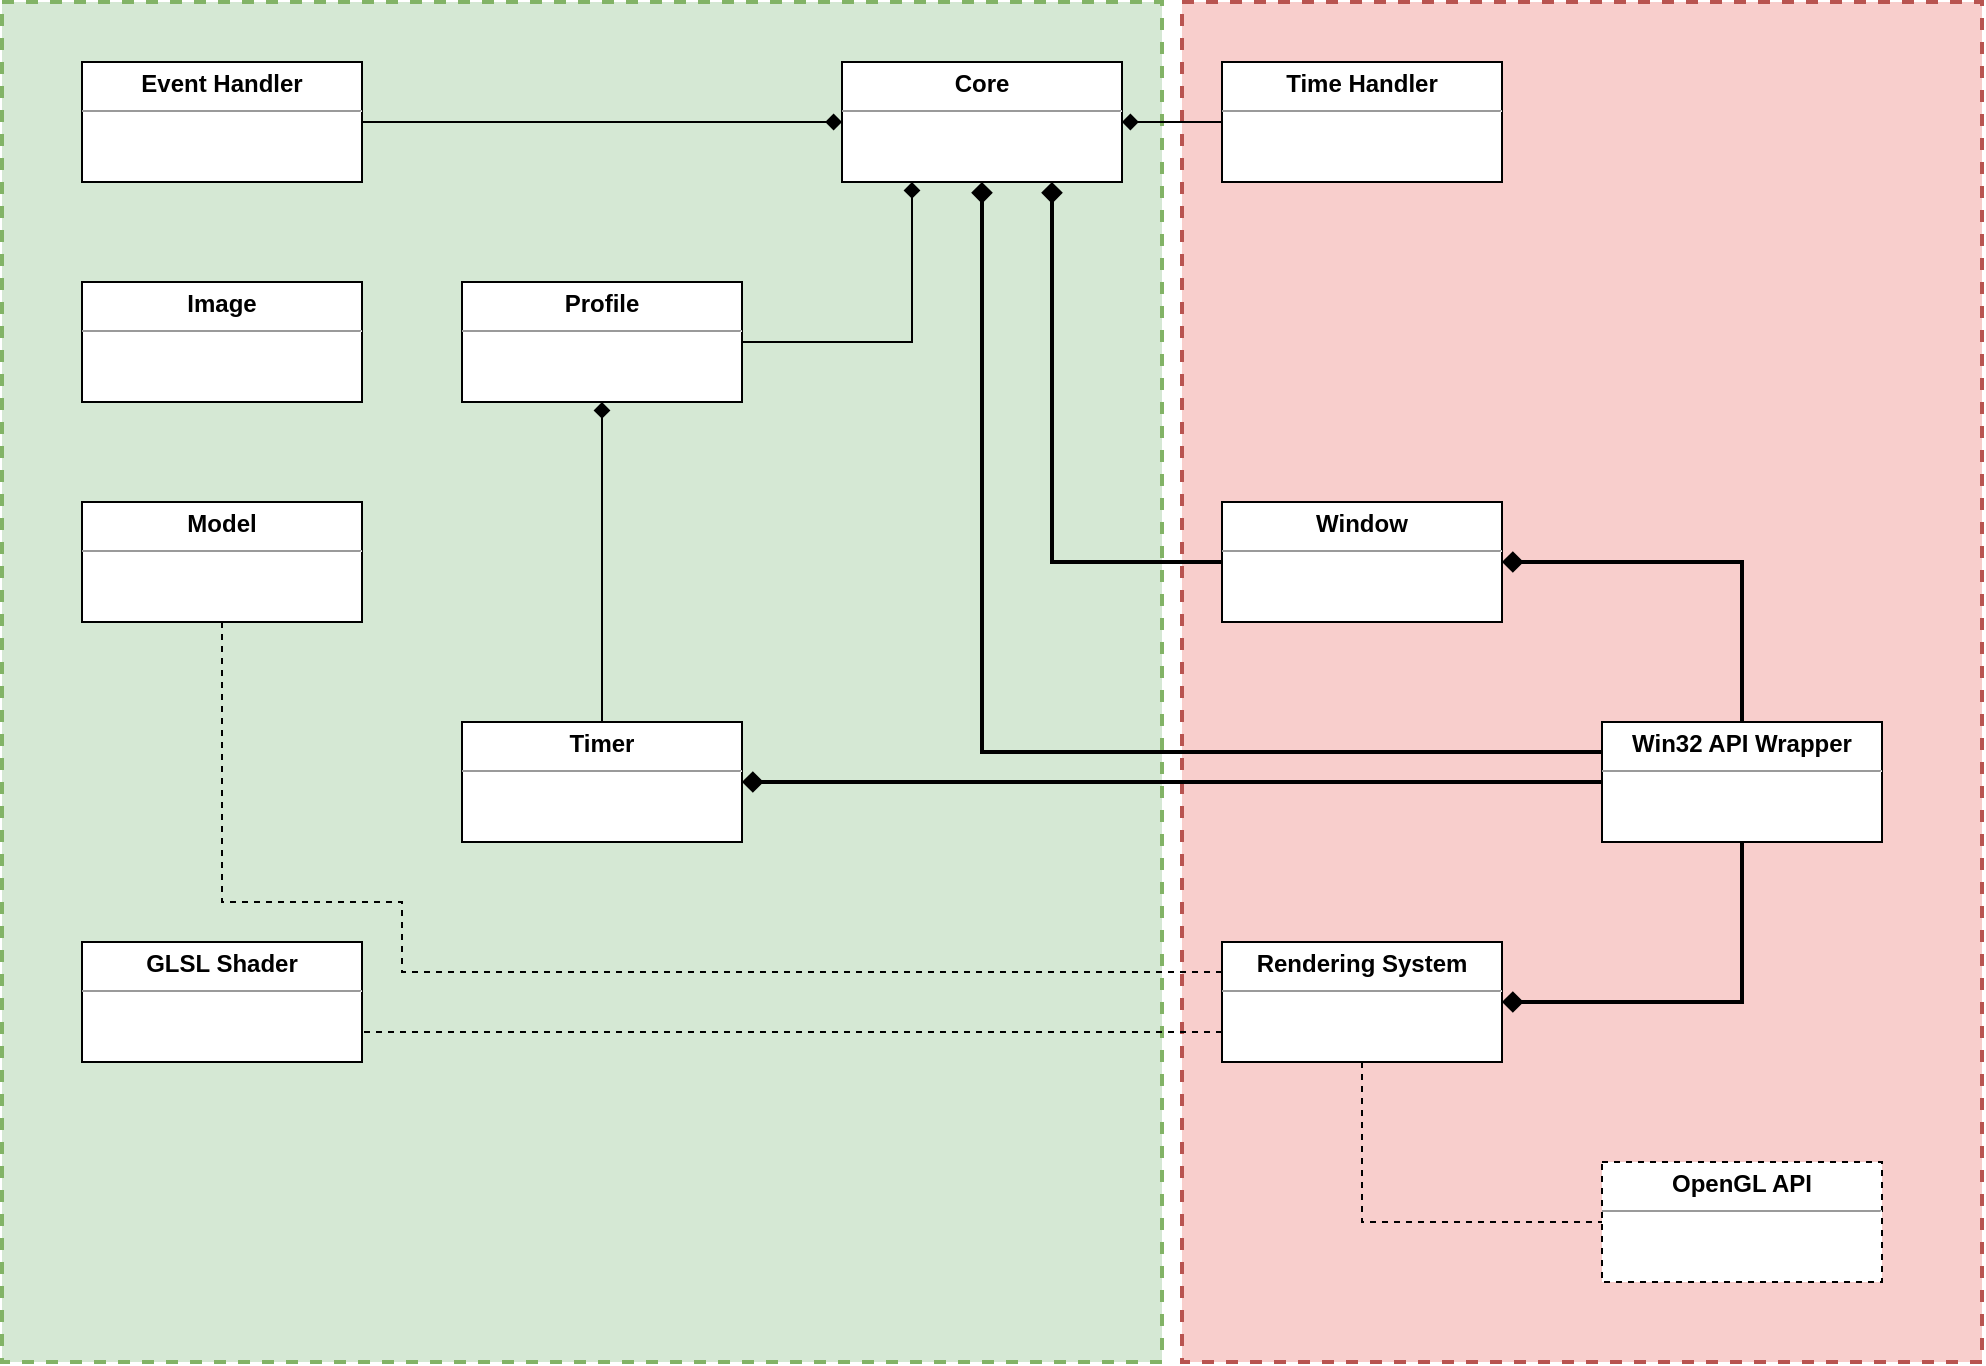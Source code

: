 <mxfile version="16.1.4" type="device"><diagram id="Kj27KNdA8-SujoAAzH3R" name="Page-1"><mxGraphModel dx="1422" dy="794" grid="1" gridSize="10" guides="1" tooltips="1" connect="1" arrows="1" fold="1" page="1" pageScale="1" pageWidth="827" pageHeight="1169" math="0" shadow="0"><root><mxCell id="0"/><mxCell id="1" parent="0"/><mxCell id="l8fZNN8RUN1IOdqyuR71-1" value="" style="rounded=0;whiteSpace=wrap;html=1;dashed=1;strokeColor=#82b366;strokeWidth=2;fillColor=#d5e8d4;" parent="1" vertex="1"><mxGeometry x="480" y="480" width="580" height="680" as="geometry"/></mxCell><mxCell id="l8fZNN8RUN1IOdqyuR71-2" value="" style="rounded=0;whiteSpace=wrap;html=1;dashed=1;strokeColor=#b85450;strokeWidth=2;fillColor=#f8cecc;" parent="1" vertex="1"><mxGeometry x="1070" y="480" width="400" height="680" as="geometry"/></mxCell><mxCell id="l8fZNN8RUN1IOdqyuR71-3" value="&lt;p style=&quot;margin: 0px ; margin-top: 4px ; text-align: center&quot;&gt;&lt;b&gt;Core&lt;/b&gt;&lt;/p&gt;&lt;hr size=&quot;1&quot;&gt;&lt;div style=&quot;height: 2px&quot;&gt;&lt;/div&gt;" style="verticalAlign=top;align=left;overflow=fill;fontSize=12;fontFamily=Helvetica;html=1;" parent="1" vertex="1"><mxGeometry x="900" y="510" width="140" height="60" as="geometry"/></mxCell><mxCell id="l8fZNN8RUN1IOdqyuR71-4" value="" style="edgeStyle=orthogonalEdgeStyle;rounded=0;orthogonalLoop=1;jettySize=auto;html=1;endArrow=diamond;endFill=1;entryX=0.75;entryY=1;entryDx=0;entryDy=0;strokeWidth=2;" parent="1" source="l8fZNN8RUN1IOdqyuR71-5" target="l8fZNN8RUN1IOdqyuR71-3" edge="1"><mxGeometry relative="1" as="geometry"/></mxCell><mxCell id="l8fZNN8RUN1IOdqyuR71-5" value="&lt;p style=&quot;margin: 0px ; margin-top: 4px ; text-align: center&quot;&gt;&lt;b&gt;Window&lt;/b&gt;&lt;/p&gt;&lt;hr size=&quot;1&quot;&gt;&lt;div style=&quot;height: 2px&quot;&gt;&lt;/div&gt;" style="verticalAlign=top;align=left;overflow=fill;fontSize=12;fontFamily=Helvetica;html=1;" parent="1" vertex="1"><mxGeometry x="1090" y="730" width="140" height="60" as="geometry"/></mxCell><mxCell id="l8fZNN8RUN1IOdqyuR71-7" value="" style="edgeStyle=orthogonalEdgeStyle;rounded=0;orthogonalLoop=1;jettySize=auto;html=1;endArrow=diamond;endFill=1;exitX=0;exitY=0.25;exitDx=0;exitDy=0;entryX=0.5;entryY=1;entryDx=0;entryDy=0;strokeWidth=2;" parent="1" source="l8fZNN8RUN1IOdqyuR71-13" target="l8fZNN8RUN1IOdqyuR71-3" edge="1"><mxGeometry relative="1" as="geometry"><mxPoint x="1130" y="740" as="sourcePoint"/></mxGeometry></mxCell><mxCell id="v5khD4qPWmQJnQ-kgF7f-4" value="" style="edgeStyle=orthogonalEdgeStyle;rounded=0;orthogonalLoop=1;jettySize=auto;html=1;endArrow=diamond;endFill=1;entryX=1;entryY=0.5;entryDx=0;entryDy=0;exitX=0.5;exitY=1;exitDx=0;exitDy=0;strokeWidth=2;" parent="1" source="l8fZNN8RUN1IOdqyuR71-13" target="l8fZNN8RUN1IOdqyuR71-17" edge="1"><mxGeometry relative="1" as="geometry"/></mxCell><mxCell id="l8fZNN8RUN1IOdqyuR71-13" value="&lt;p style=&quot;margin: 0px ; margin-top: 4px ; text-align: center&quot;&gt;&lt;b&gt;Win32 API Wrapper&lt;/b&gt;&lt;/p&gt;&lt;hr size=&quot;1&quot;&gt;&lt;div style=&quot;height: 2px&quot;&gt;&lt;/div&gt;" style="verticalAlign=top;align=left;overflow=fill;fontSize=12;fontFamily=Helvetica;html=1;" parent="1" vertex="1"><mxGeometry x="1280" y="840" width="140" height="60" as="geometry"/></mxCell><mxCell id="l8fZNN8RUN1IOdqyuR71-14" value="" style="edgeStyle=orthogonalEdgeStyle;rounded=0;orthogonalLoop=1;jettySize=auto;html=1;endArrow=diamond;endFill=1;" parent="1" source="l8fZNN8RUN1IOdqyuR71-15" target="l8fZNN8RUN1IOdqyuR71-3" edge="1"><mxGeometry relative="1" as="geometry"/></mxCell><mxCell id="l8fZNN8RUN1IOdqyuR71-15" value="&lt;p style=&quot;margin: 0px ; margin-top: 4px ; text-align: center&quot;&gt;&lt;b&gt;Event Handler&lt;/b&gt;&lt;/p&gt;&lt;hr size=&quot;1&quot;&gt;&lt;div style=&quot;height: 2px&quot;&gt;&lt;/div&gt;" style="verticalAlign=top;align=left;overflow=fill;fontSize=12;fontFamily=Helvetica;html=1;" parent="1" vertex="1"><mxGeometry x="520" y="510" width="140" height="60" as="geometry"/></mxCell><mxCell id="v5khD4qPWmQJnQ-kgF7f-5" value="" style="edgeStyle=orthogonalEdgeStyle;rounded=0;orthogonalLoop=1;jettySize=auto;html=1;endArrow=none;endFill=0;dashed=1;exitX=0.5;exitY=1;exitDx=0;exitDy=0;entryX=0;entryY=0.5;entryDx=0;entryDy=0;" parent="1" source="l8fZNN8RUN1IOdqyuR71-17" target="l8fZNN8RUN1IOdqyuR71-26" edge="1"><mxGeometry relative="1" as="geometry"/></mxCell><mxCell id="l8fZNN8RUN1IOdqyuR71-17" value="&lt;p style=&quot;margin: 0px ; margin-top: 4px ; text-align: center&quot;&gt;&lt;b&gt;Rendering System&lt;/b&gt;&lt;/p&gt;&lt;hr size=&quot;1&quot;&gt;&lt;div style=&quot;height: 2px&quot;&gt;&lt;/div&gt;" style="verticalAlign=top;align=left;overflow=fill;fontSize=12;fontFamily=Helvetica;html=1;" parent="1" vertex="1"><mxGeometry x="1090" y="950" width="140" height="60" as="geometry"/></mxCell><mxCell id="l8fZNN8RUN1IOdqyuR71-18" value="" style="edgeStyle=orthogonalEdgeStyle;rounded=0;orthogonalLoop=1;jettySize=auto;html=1;entryX=1;entryY=0.5;entryDx=0;entryDy=0;endArrow=diamond;endFill=1;exitX=0;exitY=0.5;exitDx=0;exitDy=0;" parent="1" source="l8fZNN8RUN1IOdqyuR71-20" target="l8fZNN8RUN1IOdqyuR71-3" edge="1"><mxGeometry relative="1" as="geometry"/></mxCell><mxCell id="l8fZNN8RUN1IOdqyuR71-20" value="&lt;p style=&quot;margin: 0px ; margin-top: 4px ; text-align: center&quot;&gt;&lt;b&gt;Time Handler&lt;/b&gt;&lt;/p&gt;&lt;hr size=&quot;1&quot;&gt;&lt;div style=&quot;height: 2px&quot;&gt;&lt;/div&gt;" style="verticalAlign=top;align=left;overflow=fill;fontSize=12;fontFamily=Helvetica;html=1;" parent="1" vertex="1"><mxGeometry x="1090" y="510" width="140" height="60" as="geometry"/></mxCell><mxCell id="l8fZNN8RUN1IOdqyuR71-26" value="&lt;p style=&quot;margin: 0px ; margin-top: 4px ; text-align: center&quot;&gt;&lt;b&gt;OpenGL API&lt;/b&gt;&lt;/p&gt;&lt;hr size=&quot;1&quot;&gt;&lt;div style=&quot;height: 2px&quot;&gt;&lt;/div&gt;" style="verticalAlign=top;align=left;overflow=fill;fontSize=12;fontFamily=Helvetica;html=1;dashed=1;" parent="1" vertex="1"><mxGeometry x="1280" y="1060" width="140" height="60" as="geometry"/></mxCell><mxCell id="l8fZNN8RUN1IOdqyuR71-28" value="&lt;p style=&quot;margin: 0px ; margin-top: 4px ; text-align: center&quot;&gt;&lt;b&gt;Timer&lt;/b&gt;&lt;/p&gt;&lt;hr size=&quot;1&quot;&gt;&lt;div style=&quot;height: 2px&quot;&gt;&lt;/div&gt;" style="verticalAlign=top;align=left;overflow=fill;fontSize=12;fontFamily=Helvetica;html=1;" parent="1" vertex="1"><mxGeometry x="710" y="840" width="140" height="60" as="geometry"/></mxCell><mxCell id="rQk0Lyw-U5LbBlu-BfYm-3" value="" style="edgeStyle=orthogonalEdgeStyle;rounded=0;orthogonalLoop=1;jettySize=auto;html=1;endArrow=diamond;endFill=1;exitX=0.5;exitY=0;exitDx=0;exitDy=0;entryX=1;entryY=0.5;entryDx=0;entryDy=0;strokeWidth=2;" parent="1" source="l8fZNN8RUN1IOdqyuR71-13" target="l8fZNN8RUN1IOdqyuR71-5" edge="1"><mxGeometry relative="1" as="geometry"><mxPoint x="1140" y="735" as="sourcePoint"/><mxPoint x="980" y="580" as="targetPoint"/></mxGeometry></mxCell><mxCell id="rQk0Lyw-U5LbBlu-BfYm-5" value="" style="edgeStyle=orthogonalEdgeStyle;rounded=0;orthogonalLoop=1;jettySize=auto;html=1;endArrow=none;endFill=0;entryX=0;entryY=0.5;entryDx=0;entryDy=0;startArrow=diamond;startFill=1;exitX=1;exitY=0.5;exitDx=0;exitDy=0;strokeWidth=2;" parent="1" source="l8fZNN8RUN1IOdqyuR71-28" target="l8fZNN8RUN1IOdqyuR71-13" edge="1"><mxGeometry relative="1" as="geometry"><mxPoint x="680" y="350" as="sourcePoint"/><mxPoint x="1140" y="350" as="targetPoint"/></mxGeometry></mxCell><mxCell id="l8fZNN8RUN1IOdqyuR71-24" value="&lt;p style=&quot;margin: 0px ; margin-top: 4px ; text-align: center&quot;&gt;&lt;b&gt;Profile&lt;/b&gt;&lt;/p&gt;&lt;hr size=&quot;1&quot;&gt;&lt;div style=&quot;height: 2px&quot;&gt;&lt;/div&gt;" style="verticalAlign=top;align=left;overflow=fill;fontSize=12;fontFamily=Helvetica;html=1;" parent="1" vertex="1"><mxGeometry x="710" y="620" width="140" height="60" as="geometry"/></mxCell><mxCell id="NctPtXrVTkt1gvBwNOHZ-9" value="" style="edgeStyle=orthogonalEdgeStyle;rounded=0;orthogonalLoop=1;jettySize=auto;html=1;entryX=0.25;entryY=1;entryDx=0;entryDy=0;endArrow=diamond;endFill=1;exitX=1;exitY=0.5;exitDx=0;exitDy=0;" parent="1" source="l8fZNN8RUN1IOdqyuR71-24" target="l8fZNN8RUN1IOdqyuR71-3" edge="1"><mxGeometry relative="1" as="geometry"><mxPoint x="1100.0" y="550" as="sourcePoint"/><mxPoint x="1050.0" y="550" as="targetPoint"/><Array as="points"><mxPoint x="935" y="650"/></Array></mxGeometry></mxCell><mxCell id="NctPtXrVTkt1gvBwNOHZ-11" value="" style="edgeStyle=orthogonalEdgeStyle;rounded=0;orthogonalLoop=1;jettySize=auto;html=1;entryX=0.5;entryY=1;entryDx=0;entryDy=0;endArrow=diamond;endFill=1;exitX=0.5;exitY=0;exitDx=0;exitDy=0;" parent="1" source="l8fZNN8RUN1IOdqyuR71-28" target="l8fZNN8RUN1IOdqyuR71-24" edge="1"><mxGeometry relative="1" as="geometry"><mxPoint x="870" y="770" as="sourcePoint"/><mxPoint x="1015" y="580" as="targetPoint"/></mxGeometry></mxCell><mxCell id="v5khD4qPWmQJnQ-kgF7f-1" value="&lt;p style=&quot;margin: 0px ; margin-top: 4px ; text-align: center&quot;&gt;&lt;b&gt;Image&lt;/b&gt;&lt;/p&gt;&lt;hr size=&quot;1&quot;&gt;&lt;div style=&quot;height: 2px&quot;&gt;&lt;/div&gt;" style="verticalAlign=top;align=left;overflow=fill;fontSize=12;fontFamily=Helvetica;html=1;" parent="1" vertex="1"><mxGeometry x="520" y="620" width="140" height="60" as="geometry"/></mxCell><mxCell id="v5khD4qPWmQJnQ-kgF7f-2" value="&lt;p style=&quot;margin: 0px ; margin-top: 4px ; text-align: center&quot;&gt;&lt;b&gt;Model&lt;/b&gt;&lt;/p&gt;&lt;hr size=&quot;1&quot;&gt;&lt;div style=&quot;height: 2px&quot;&gt;&lt;/div&gt;" style="verticalAlign=top;align=left;overflow=fill;fontSize=12;fontFamily=Helvetica;html=1;" parent="1" vertex="1"><mxGeometry x="520" y="730" width="140" height="60" as="geometry"/></mxCell><mxCell id="vYoiIXgmLIEJSU1931s_-1" value="" style="edgeStyle=orthogonalEdgeStyle;rounded=0;orthogonalLoop=1;jettySize=auto;html=1;endArrow=none;endFill=0;dashed=1;exitX=0;exitY=0.25;exitDx=0;exitDy=0;entryX=0.5;entryY=1;entryDx=0;entryDy=0;" parent="1" source="l8fZNN8RUN1IOdqyuR71-17" target="v5khD4qPWmQJnQ-kgF7f-2" edge="1"><mxGeometry relative="1" as="geometry"><mxPoint x="1170" y="1020" as="sourcePoint"/><mxPoint x="1170" y="1070" as="targetPoint"/><Array as="points"><mxPoint x="680" y="965"/><mxPoint x="680" y="930"/><mxPoint x="590" y="930"/></Array></mxGeometry></mxCell><mxCell id="Qx8hFco4-OwHz0ALG0pP-1" value="&lt;p style=&quot;margin: 0px ; margin-top: 4px ; text-align: center&quot;&gt;&lt;b&gt;GLSL Shader&lt;/b&gt;&lt;/p&gt;&lt;hr size=&quot;1&quot;&gt;&lt;div style=&quot;height: 2px&quot;&gt;&lt;/div&gt;" style="verticalAlign=top;align=left;overflow=fill;fontSize=12;fontFamily=Helvetica;html=1;" parent="1" vertex="1"><mxGeometry x="520" y="950" width="140" height="60" as="geometry"/></mxCell><mxCell id="8aDLKVIguNvVs4M2IoWb-1" value="" style="edgeStyle=orthogonalEdgeStyle;rounded=0;orthogonalLoop=1;jettySize=auto;html=1;endArrow=none;endFill=0;dashed=1;exitX=0;exitY=0.75;exitDx=0;exitDy=0;entryX=1;entryY=0.75;entryDx=0;entryDy=0;" parent="1" source="l8fZNN8RUN1IOdqyuR71-17" target="Qx8hFco4-OwHz0ALG0pP-1" edge="1"><mxGeometry relative="1" as="geometry"><mxPoint x="1100" y="975" as="sourcePoint"/><mxPoint x="600" y="800" as="targetPoint"/><Array as="points"><mxPoint x="970" y="995"/><mxPoint x="970" y="995"/></Array></mxGeometry></mxCell></root></mxGraphModel></diagram></mxfile>